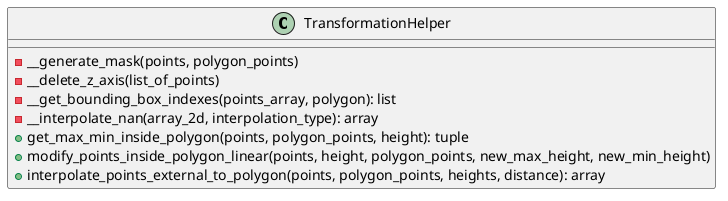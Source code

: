 @startuml
'https://plantuml.com/class-diagram

class TransformationHelper {

    - __generate_mask(points, polygon_points)
    - __delete_z_axis(list_of_points)
    - __get_bounding_box_indexes(points_array, polygon): list
    - __interpolate_nan(array_2d, interpolation_type): array
    + get_max_min_inside_polygon(points, polygon_points, height): tuple
    + modify_points_inside_polygon_linear(points, height, polygon_points, new_max_height, new_min_height)
    + interpolate_points_external_to_polygon(points, polygon_points, heights, distance): array
}

@enduml